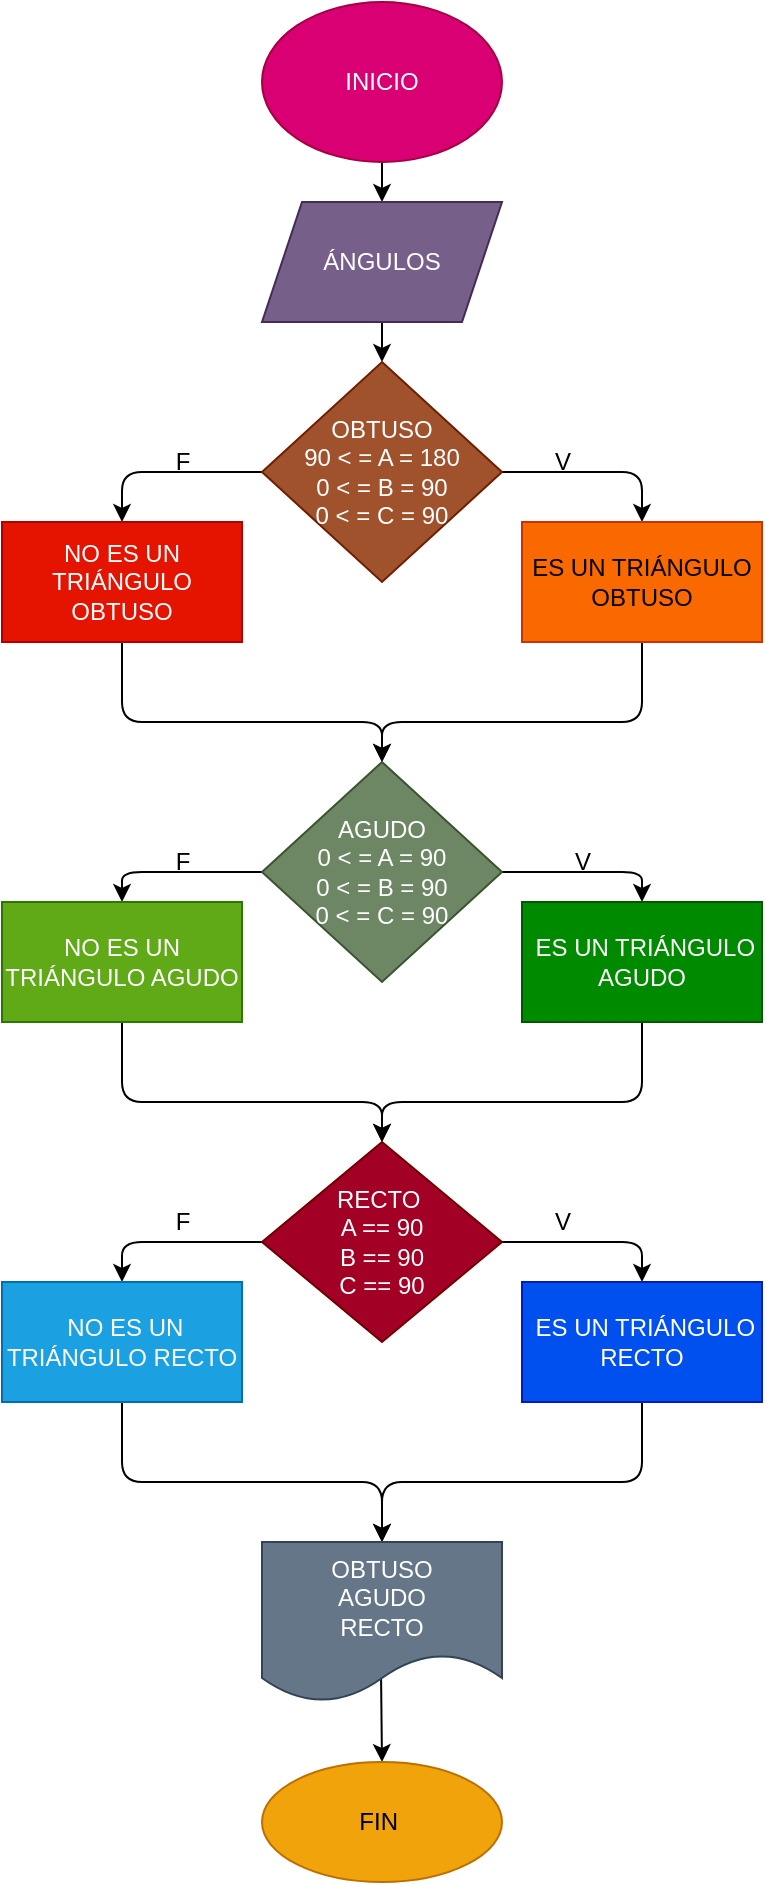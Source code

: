 <mxfile>
    <diagram id="NIGmltqFWLpIg6MPeTJf" name="Página-1">
        <mxGraphModel dx="173" dy="216" grid="1" gridSize="10" guides="1" tooltips="1" connect="1" arrows="1" fold="1" page="1" pageScale="1" pageWidth="827" pageHeight="1169" math="0" shadow="0">
            <root>
                <mxCell id="0"/>
                <mxCell id="1" parent="0"/>
                <mxCell id="4" value="" style="edgeStyle=none;html=1;" edge="1" parent="1" source="2" target="3">
                    <mxGeometry relative="1" as="geometry"/>
                </mxCell>
                <mxCell id="2" value="INICIO" style="ellipse;whiteSpace=wrap;html=1;fillColor=#d80073;fontColor=#ffffff;strokeColor=#A50040;" vertex="1" parent="1">
                    <mxGeometry x="160" width="120" height="80" as="geometry"/>
                </mxCell>
                <mxCell id="6" value="" style="edgeStyle=none;html=1;" edge="1" parent="1" source="3" target="5">
                    <mxGeometry relative="1" as="geometry"/>
                </mxCell>
                <mxCell id="3" value="ÁNGULOS" style="shape=parallelogram;perimeter=parallelogramPerimeter;whiteSpace=wrap;html=1;fixedSize=1;fillColor=#76608a;fontColor=#ffffff;strokeColor=#432D57;" vertex="1" parent="1">
                    <mxGeometry x="160" y="100" width="120" height="60" as="geometry"/>
                </mxCell>
                <mxCell id="8" value="" style="edgeStyle=none;html=1;" edge="1" parent="1" source="5" target="7">
                    <mxGeometry relative="1" as="geometry">
                        <Array as="points">
                            <mxPoint x="90" y="235"/>
                        </Array>
                    </mxGeometry>
                </mxCell>
                <mxCell id="10" value="" style="edgeStyle=none;html=1;" edge="1" parent="1" source="5" target="9">
                    <mxGeometry relative="1" as="geometry">
                        <Array as="points">
                            <mxPoint x="350" y="235"/>
                        </Array>
                    </mxGeometry>
                </mxCell>
                <mxCell id="5" value="OBTUSO&lt;br&gt;&lt;span&gt;90 &amp;lt; = A = 180&lt;/span&gt;&lt;br&gt;&lt;span&gt;0 &amp;lt; = B = 90&lt;/span&gt;&lt;br&gt;&lt;span&gt;0 &amp;lt; = C = 90&lt;/span&gt;" style="rhombus;whiteSpace=wrap;html=1;fillColor=#a0522d;fontColor=#ffffff;strokeColor=#6D1F00;" vertex="1" parent="1">
                    <mxGeometry x="160" y="180" width="120" height="110" as="geometry"/>
                </mxCell>
                <mxCell id="15" style="edgeStyle=none;html=1;exitX=0.5;exitY=1;exitDx=0;exitDy=0;entryX=0.5;entryY=0;entryDx=0;entryDy=0;" edge="1" parent="1" source="7" target="13">
                    <mxGeometry relative="1" as="geometry">
                        <Array as="points">
                            <mxPoint x="90" y="360"/>
                            <mxPoint x="220" y="360"/>
                        </Array>
                    </mxGeometry>
                </mxCell>
                <mxCell id="7" value="NO ES UN TRIÁNGULO OBTUSO" style="whiteSpace=wrap;html=1;fillColor=#e51400;fontColor=#ffffff;strokeColor=#B20000;" vertex="1" parent="1">
                    <mxGeometry x="30" y="260" width="120" height="60" as="geometry"/>
                </mxCell>
                <mxCell id="14" value="" style="edgeStyle=none;html=1;entryX=0.5;entryY=0;entryDx=0;entryDy=0;" edge="1" parent="1" source="9" target="13">
                    <mxGeometry relative="1" as="geometry">
                        <mxPoint x="220" y="390" as="targetPoint"/>
                        <Array as="points">
                            <mxPoint x="350" y="360"/>
                            <mxPoint x="220" y="360"/>
                        </Array>
                    </mxGeometry>
                </mxCell>
                <mxCell id="9" value="&lt;span&gt;ES UN TRIÁNGULO OBTUSO&lt;/span&gt;" style="whiteSpace=wrap;html=1;fillColor=#fa6800;fontColor=#000000;strokeColor=#C73500;" vertex="1" parent="1">
                    <mxGeometry x="290" y="260" width="120" height="60" as="geometry"/>
                </mxCell>
                <mxCell id="11" value="F" style="text;html=1;align=center;verticalAlign=middle;resizable=0;points=[];autosize=1;strokeColor=none;fillColor=none;" vertex="1" parent="1">
                    <mxGeometry x="110" y="220" width="20" height="20" as="geometry"/>
                </mxCell>
                <mxCell id="12" value="V" style="text;html=1;align=center;verticalAlign=middle;resizable=0;points=[];autosize=1;strokeColor=none;fillColor=none;" vertex="1" parent="1">
                    <mxGeometry x="300" y="220" width="20" height="20" as="geometry"/>
                </mxCell>
                <mxCell id="17" value="" style="edgeStyle=none;html=1;" edge="1" parent="1" source="13" target="16">
                    <mxGeometry relative="1" as="geometry">
                        <Array as="points">
                            <mxPoint x="90" y="435"/>
                        </Array>
                    </mxGeometry>
                </mxCell>
                <mxCell id="20" value="" style="edgeStyle=none;html=1;" edge="1" parent="1" source="13" target="19">
                    <mxGeometry relative="1" as="geometry">
                        <Array as="points">
                            <mxPoint x="350" y="435"/>
                        </Array>
                    </mxGeometry>
                </mxCell>
                <mxCell id="13" value="&lt;span&gt;AGUDO&lt;/span&gt;&lt;br&gt;&lt;span&gt;0 &amp;lt; = A = 90&lt;/span&gt;&lt;br&gt;&lt;span&gt;0 &amp;lt; = B = 90&lt;/span&gt;&lt;br&gt;&lt;span&gt;0 &amp;lt; = C = 90&lt;/span&gt;" style="rhombus;whiteSpace=wrap;html=1;fillColor=#6d8764;fontColor=#ffffff;strokeColor=#3A5431;" vertex="1" parent="1">
                    <mxGeometry x="160" y="380" width="120" height="110" as="geometry"/>
                </mxCell>
                <mxCell id="23" value="" style="edgeStyle=none;html=1;" edge="1" parent="1" source="16" target="22">
                    <mxGeometry relative="1" as="geometry">
                        <Array as="points">
                            <mxPoint x="90" y="550"/>
                            <mxPoint x="220" y="550"/>
                        </Array>
                    </mxGeometry>
                </mxCell>
                <mxCell id="16" value="&lt;span&gt;NO ES UN TRIÁNGULO AGUDO&lt;/span&gt;" style="whiteSpace=wrap;html=1;fillColor=#60a917;fontColor=#ffffff;strokeColor=#2D7600;" vertex="1" parent="1">
                    <mxGeometry x="30" y="450" width="120" height="60" as="geometry"/>
                </mxCell>
                <mxCell id="18" value="F" style="text;html=1;align=center;verticalAlign=middle;resizable=0;points=[];autosize=1;strokeColor=none;fillColor=none;" vertex="1" parent="1">
                    <mxGeometry x="110" y="420" width="20" height="20" as="geometry"/>
                </mxCell>
                <mxCell id="24" style="edgeStyle=none;html=1;exitX=0.5;exitY=1;exitDx=0;exitDy=0;" edge="1" parent="1" source="19">
                    <mxGeometry relative="1" as="geometry">
                        <mxPoint x="220" y="570" as="targetPoint"/>
                        <Array as="points">
                            <mxPoint x="350" y="550"/>
                            <mxPoint x="220" y="550"/>
                        </Array>
                    </mxGeometry>
                </mxCell>
                <mxCell id="19" value="&lt;span&gt;&amp;nbsp;ES UN TRIÁNGULO AGUDO&lt;/span&gt;" style="whiteSpace=wrap;html=1;fillColor=#008a00;fontColor=#ffffff;strokeColor=#005700;" vertex="1" parent="1">
                    <mxGeometry x="290" y="450" width="120" height="60" as="geometry"/>
                </mxCell>
                <mxCell id="21" value="V" style="text;html=1;align=center;verticalAlign=middle;resizable=0;points=[];autosize=1;strokeColor=none;fillColor=none;" vertex="1" parent="1">
                    <mxGeometry x="310" y="420" width="20" height="20" as="geometry"/>
                </mxCell>
                <mxCell id="26" value="" style="edgeStyle=none;html=1;" edge="1" parent="1" source="22" target="25">
                    <mxGeometry relative="1" as="geometry">
                        <Array as="points">
                            <mxPoint x="90" y="620"/>
                        </Array>
                    </mxGeometry>
                </mxCell>
                <mxCell id="29" value="" style="edgeStyle=none;html=1;" edge="1" parent="1" source="22" target="28">
                    <mxGeometry relative="1" as="geometry">
                        <Array as="points">
                            <mxPoint x="350" y="620"/>
                        </Array>
                    </mxGeometry>
                </mxCell>
                <mxCell id="22" value="RECTO&amp;nbsp;&lt;br&gt;A == 90&lt;br&gt;B == 90&lt;br&gt;C == 90" style="rhombus;whiteSpace=wrap;html=1;fillColor=#a20025;fontColor=#ffffff;strokeColor=#6F0000;" vertex="1" parent="1">
                    <mxGeometry x="160" y="570" width="120" height="100" as="geometry"/>
                </mxCell>
                <mxCell id="32" value="" style="edgeStyle=none;html=1;" edge="1" parent="1" source="25" target="31">
                    <mxGeometry relative="1" as="geometry">
                        <Array as="points">
                            <mxPoint x="90" y="740"/>
                            <mxPoint x="220" y="740"/>
                        </Array>
                    </mxGeometry>
                </mxCell>
                <mxCell id="25" value="&lt;span&gt;&amp;nbsp;NO ES UN TRIÁNGULO RECTO&lt;/span&gt;" style="whiteSpace=wrap;html=1;fillColor=#1ba1e2;fontColor=#ffffff;strokeColor=#006EAF;" vertex="1" parent="1">
                    <mxGeometry x="30" y="640" width="120" height="60" as="geometry"/>
                </mxCell>
                <mxCell id="27" value="F" style="text;html=1;align=center;verticalAlign=middle;resizable=0;points=[];autosize=1;strokeColor=none;fillColor=none;" vertex="1" parent="1">
                    <mxGeometry x="110" y="600" width="20" height="20" as="geometry"/>
                </mxCell>
                <mxCell id="33" style="edgeStyle=none;html=1;exitX=0.5;exitY=1;exitDx=0;exitDy=0;" edge="1" parent="1" source="28">
                    <mxGeometry relative="1" as="geometry">
                        <mxPoint x="220" y="770" as="targetPoint"/>
                        <Array as="points">
                            <mxPoint x="350" y="740"/>
                            <mxPoint x="220" y="740"/>
                        </Array>
                    </mxGeometry>
                </mxCell>
                <mxCell id="28" value="&lt;span&gt;&amp;nbsp;ES UN TRIÁNGULO RECTO&lt;/span&gt;" style="whiteSpace=wrap;html=1;fillColor=#0050ef;fontColor=#ffffff;strokeColor=#001DBC;" vertex="1" parent="1">
                    <mxGeometry x="290" y="640" width="120" height="60" as="geometry"/>
                </mxCell>
                <mxCell id="30" value="V" style="text;html=1;align=center;verticalAlign=middle;resizable=0;points=[];autosize=1;strokeColor=none;fillColor=none;" vertex="1" parent="1">
                    <mxGeometry x="300" y="600" width="20" height="20" as="geometry"/>
                </mxCell>
                <mxCell id="35" value="" style="edgeStyle=none;html=1;exitX=0.496;exitY=0.835;exitDx=0;exitDy=0;exitPerimeter=0;" edge="1" parent="1" source="31" target="34">
                    <mxGeometry relative="1" as="geometry"/>
                </mxCell>
                <mxCell id="31" value="OBTUSO&lt;br&gt;AGUDO&lt;br&gt;RECTO" style="shape=document;whiteSpace=wrap;html=1;boundedLbl=1;fillColor=#647687;fontColor=#ffffff;strokeColor=#314354;" vertex="1" parent="1">
                    <mxGeometry x="160" y="770" width="120" height="80" as="geometry"/>
                </mxCell>
                <mxCell id="34" value="FIN&amp;nbsp;" style="ellipse;whiteSpace=wrap;html=1;fillColor=#f0a30a;fontColor=#000000;strokeColor=#BD7000;" vertex="1" parent="1">
                    <mxGeometry x="160" y="880" width="120" height="60" as="geometry"/>
                </mxCell>
            </root>
        </mxGraphModel>
    </diagram>
</mxfile>